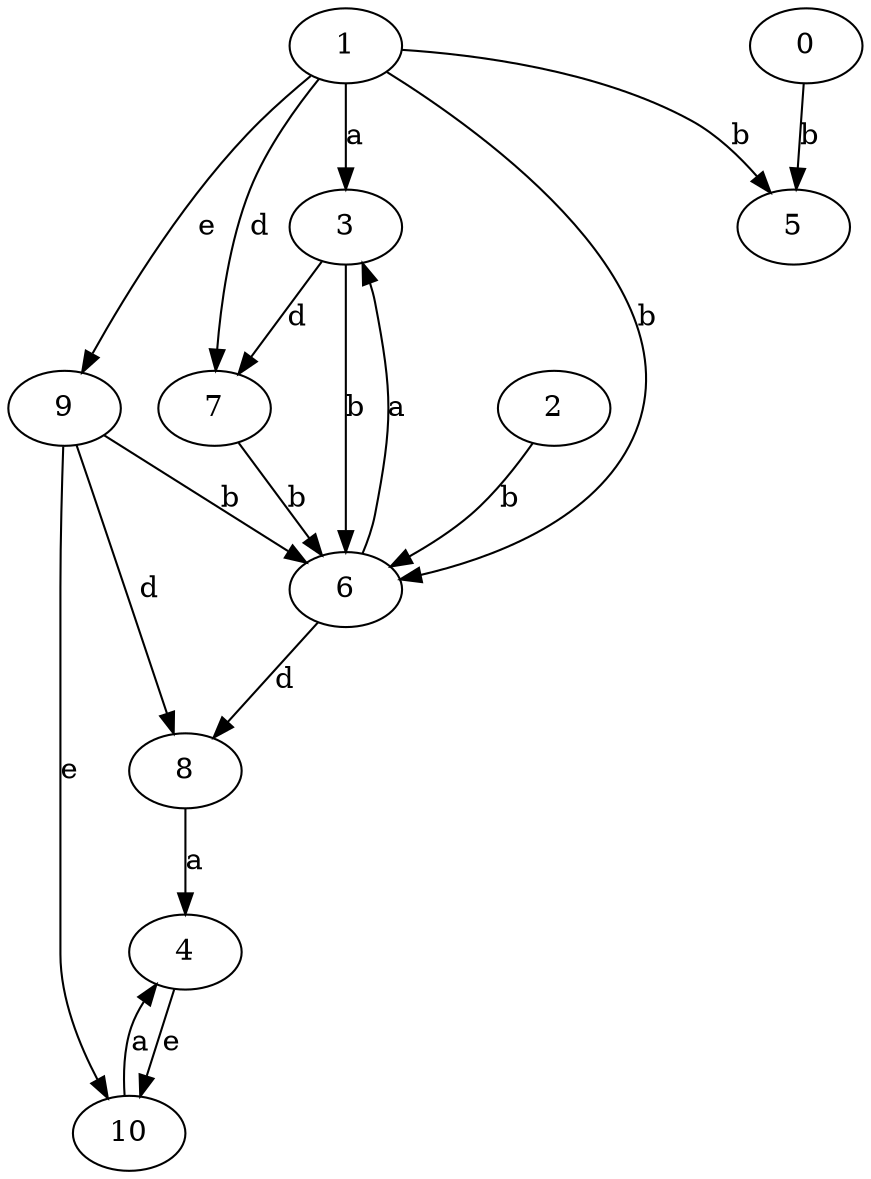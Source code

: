 strict digraph  {
3;
4;
5;
0;
6;
7;
8;
9;
1;
2;
10;
3 -> 6  [label=b];
3 -> 7  [label=d];
4 -> 10  [label=e];
0 -> 5  [label=b];
6 -> 3  [label=a];
6 -> 8  [label=d];
7 -> 6  [label=b];
8 -> 4  [label=a];
9 -> 6  [label=b];
9 -> 8  [label=d];
9 -> 10  [label=e];
1 -> 3  [label=a];
1 -> 5  [label=b];
1 -> 6  [label=b];
1 -> 7  [label=d];
1 -> 9  [label=e];
2 -> 6  [label=b];
10 -> 4  [label=a];
}
